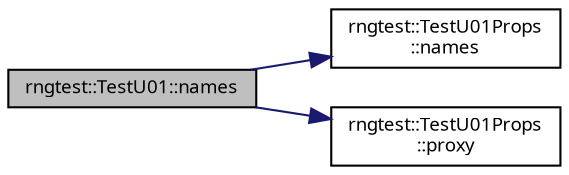 digraph "rngtest::TestU01::names"
{
 // INTERACTIVE_SVG=YES
  bgcolor="transparent";
  edge [fontname="sans-serif",fontsize="9",labelfontname="sans-serif",labelfontsize="9"];
  node [fontname="sans-serif",fontsize="9",shape=record];
  rankdir="LR";
  Node1 [label="rngtest::TestU01::names",height=0.2,width=0.4,color="black", fillcolor="grey75", style="filled", fontcolor="black"];
  Node1 -> Node2 [color="midnightblue",fontsize="9",style="solid",fontname="sans-serif"];
  Node2 [label="rngtest::TestU01Props\l::names",height=0.2,width=0.4,color="black",URL="$classrngtest_1_1_test_u01_props.html#afc566072415114d037c68b83b9aa6c37"];
  Node1 -> Node3 [color="midnightblue",fontsize="9",style="solid",fontname="sans-serif"];
  Node3 [label="rngtest::TestU01Props\l::proxy",height=0.2,width=0.4,color="black",URL="$classrngtest_1_1_test_u01_props.html#a84359bbd39b11c314afb103e7f82b652"];
}
